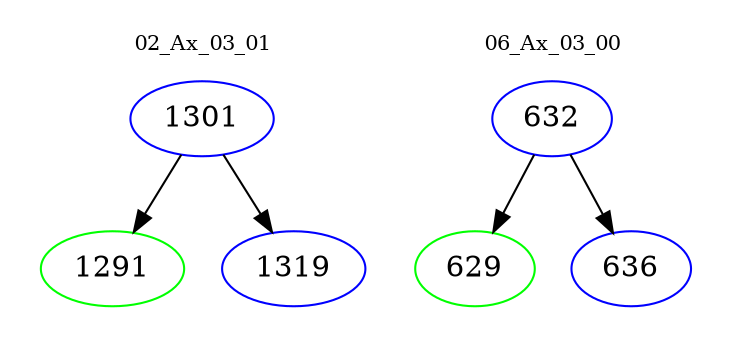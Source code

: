 digraph{
subgraph cluster_0 {
color = white
label = "02_Ax_03_01";
fontsize=10;
T0_1301 [label="1301", color="blue"]
T0_1301 -> T0_1291 [color="black"]
T0_1291 [label="1291", color="green"]
T0_1301 -> T0_1319 [color="black"]
T0_1319 [label="1319", color="blue"]
}
subgraph cluster_1 {
color = white
label = "06_Ax_03_00";
fontsize=10;
T1_632 [label="632", color="blue"]
T1_632 -> T1_629 [color="black"]
T1_629 [label="629", color="green"]
T1_632 -> T1_636 [color="black"]
T1_636 [label="636", color="blue"]
}
}
